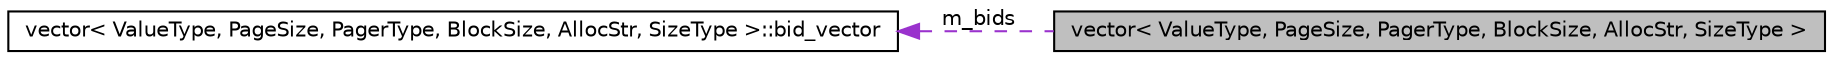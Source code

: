 digraph G
{
  bgcolor="transparent";
  edge [fontname="Helvetica",fontsize="10",labelfontname="Helvetica",labelfontsize="10"];
  node [fontname="Helvetica",fontsize="10",shape=record];
  rankdir="LR";
  Node1 [label="vector\< ValueType, PageSize, PagerType, BlockSize, AllocStr, SizeType \>",height=0.2,width=0.4,color="black", fillcolor="grey75", style="filled" fontcolor="black"];
  Node2 -> Node1 [dir="back",color="darkorchid3",fontsize="10",style="dashed",label=" m_bids" ,fontname="Helvetica"];
  Node2 [label="vector\< ValueType, PageSize, PagerType, BlockSize, AllocStr, SizeType \>::bid_vector",height=0.2,width=0.4,color="black",URL="$classvector_1_1bid__vector.html"];
}
